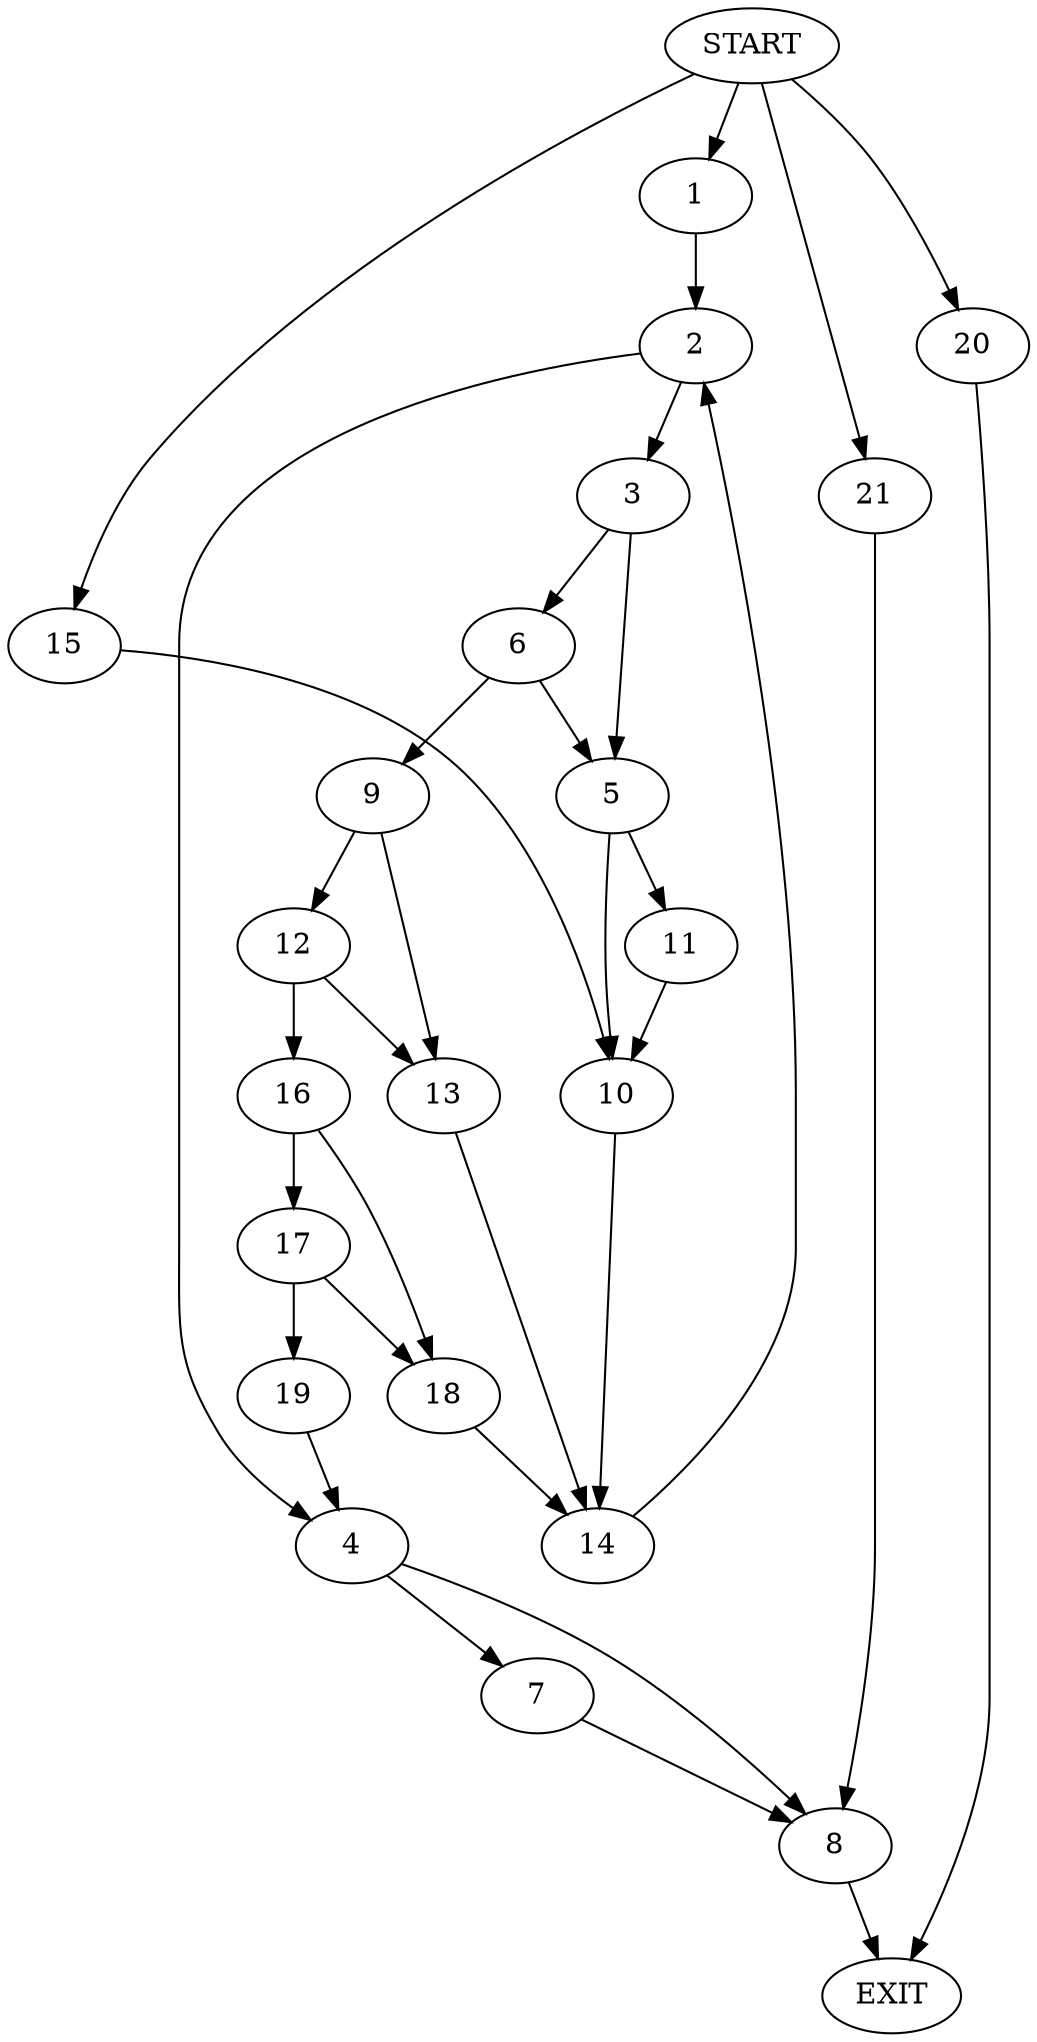 digraph {
0 [label="START"]
22 [label="EXIT"]
0 -> 1
1 -> 2
2 -> 3
2 -> 4
3 -> 5
3 -> 6
4 -> 7
4 -> 8
6 -> 5
6 -> 9
5 -> 10
5 -> 11
9 -> 12
9 -> 13
11 -> 10
10 -> 14
0 -> 15
15 -> 10
14 -> 2
12 -> 13
12 -> 16
13 -> 14
16 -> 17
16 -> 18
17 -> 19
17 -> 18
18 -> 14
19 -> 4
0 -> 20
20 -> 22
7 -> 8
8 -> 22
0 -> 21
21 -> 8
}
